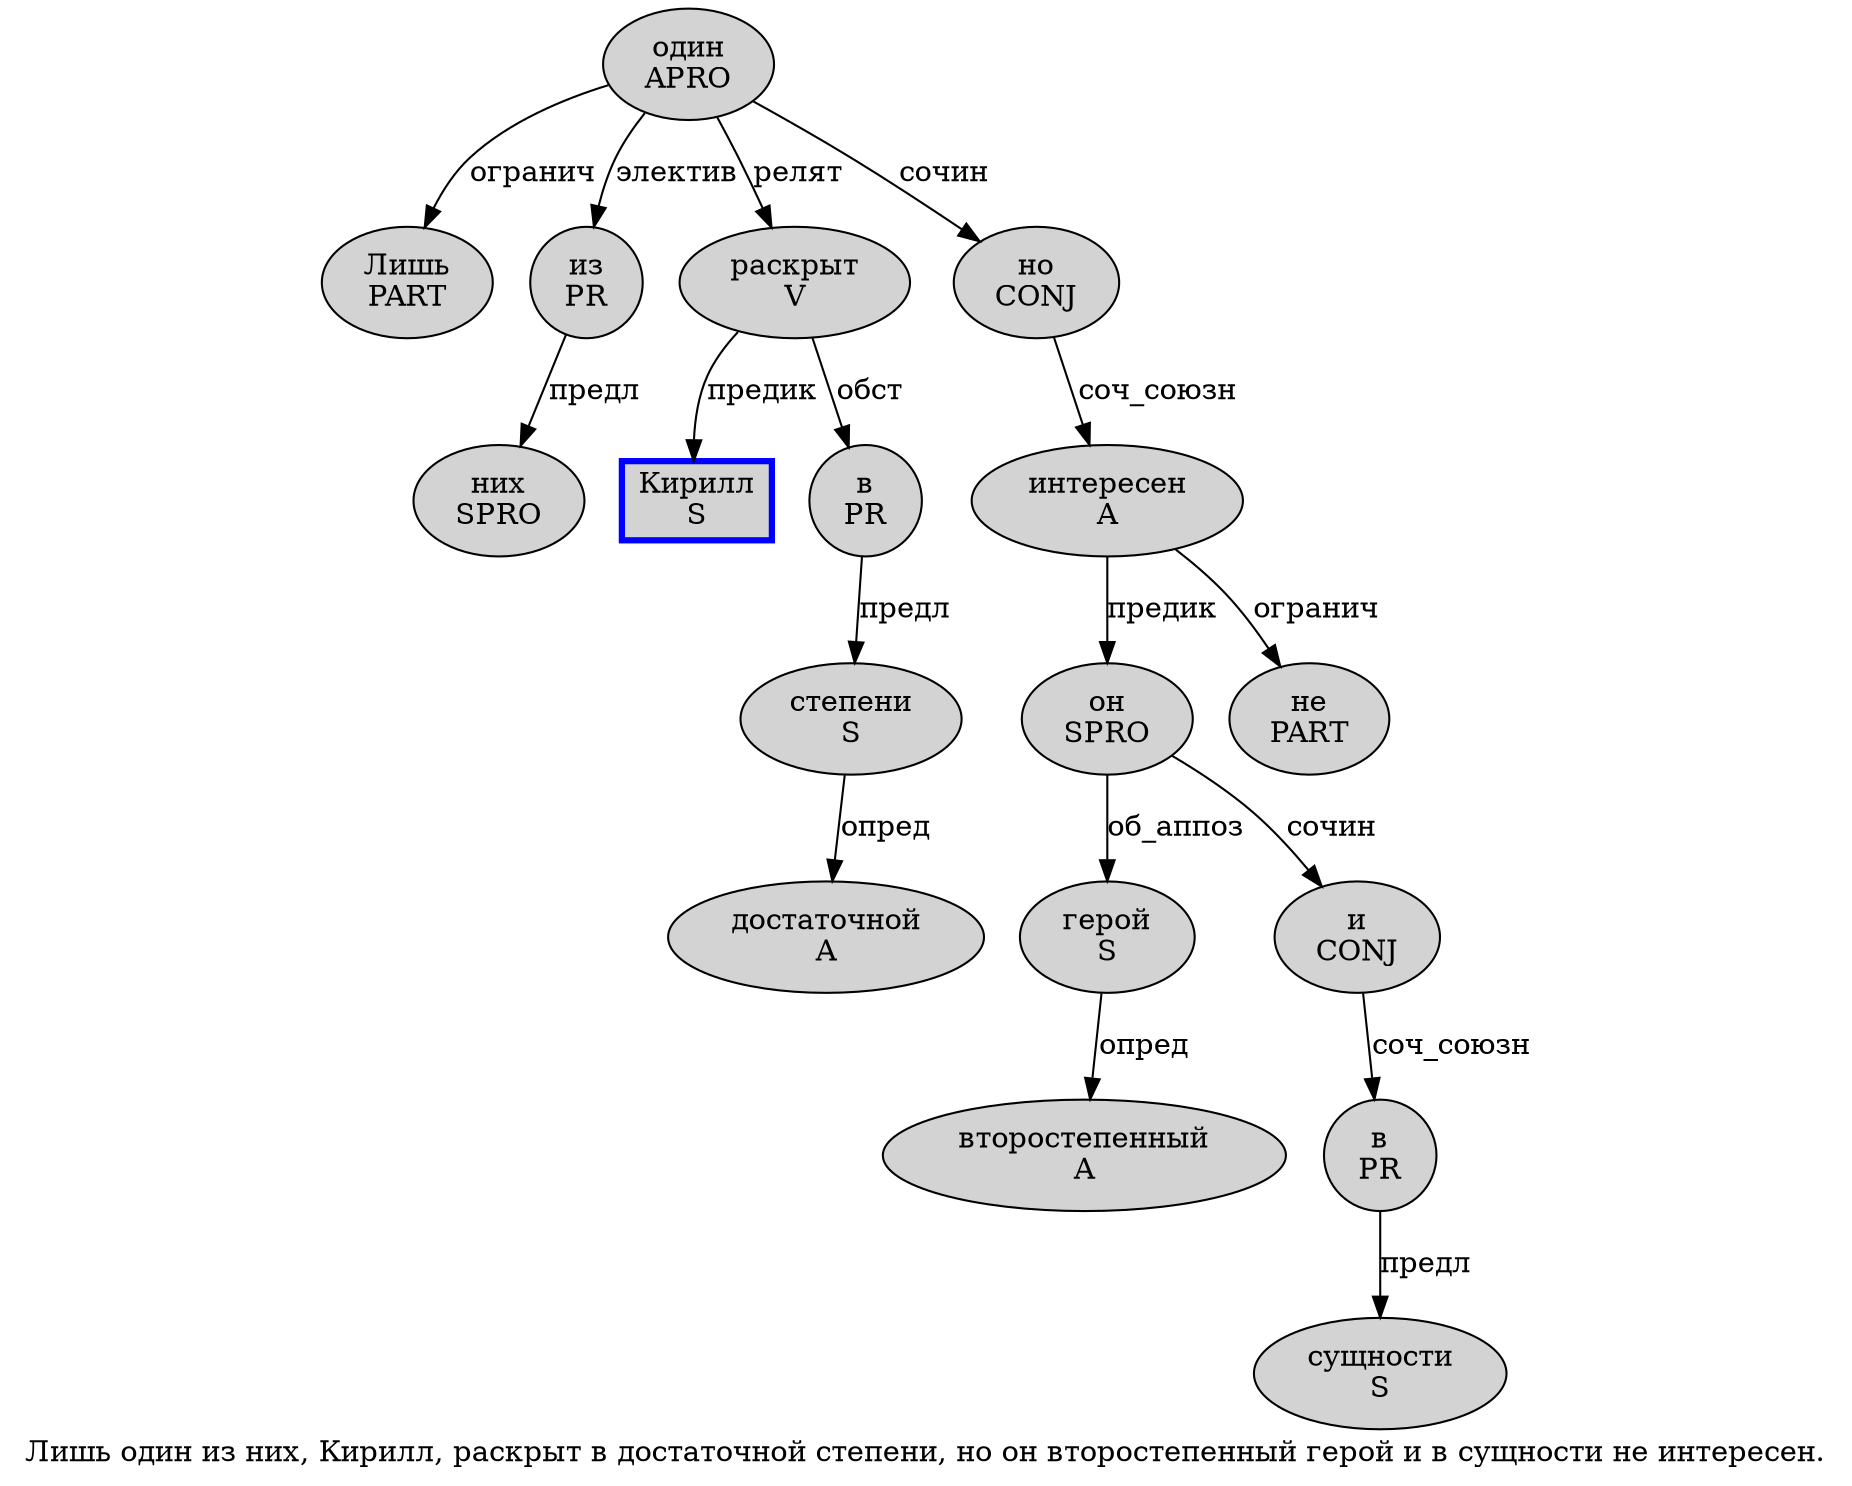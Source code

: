 digraph SENTENCE_2510 {
	graph [label="Лишь один из них, Кирилл, раскрыт в достаточной степени, но он второстепенный герой и в сущности не интересен."]
	node [style=filled]
		0 [label="Лишь
PART" color="" fillcolor=lightgray penwidth=1 shape=ellipse]
		1 [label="один
APRO" color="" fillcolor=lightgray penwidth=1 shape=ellipse]
		2 [label="из
PR" color="" fillcolor=lightgray penwidth=1 shape=ellipse]
		3 [label="них
SPRO" color="" fillcolor=lightgray penwidth=1 shape=ellipse]
		5 [label="Кирилл
S" color=blue fillcolor=lightgray penwidth=3 shape=box]
		7 [label="раскрыт
V" color="" fillcolor=lightgray penwidth=1 shape=ellipse]
		8 [label="в
PR" color="" fillcolor=lightgray penwidth=1 shape=ellipse]
		9 [label="достаточной
A" color="" fillcolor=lightgray penwidth=1 shape=ellipse]
		10 [label="степени
S" color="" fillcolor=lightgray penwidth=1 shape=ellipse]
		12 [label="но
CONJ" color="" fillcolor=lightgray penwidth=1 shape=ellipse]
		13 [label="он
SPRO" color="" fillcolor=lightgray penwidth=1 shape=ellipse]
		14 [label="второстепенный
A" color="" fillcolor=lightgray penwidth=1 shape=ellipse]
		15 [label="герой
S" color="" fillcolor=lightgray penwidth=1 shape=ellipse]
		16 [label="и
CONJ" color="" fillcolor=lightgray penwidth=1 shape=ellipse]
		17 [label="в
PR" color="" fillcolor=lightgray penwidth=1 shape=ellipse]
		18 [label="сущности
S" color="" fillcolor=lightgray penwidth=1 shape=ellipse]
		19 [label="не
PART" color="" fillcolor=lightgray penwidth=1 shape=ellipse]
		20 [label="интересен
A" color="" fillcolor=lightgray penwidth=1 shape=ellipse]
			8 -> 10 [label="предл"]
			13 -> 15 [label="об_аппоз"]
			13 -> 16 [label="сочин"]
			17 -> 18 [label="предл"]
			10 -> 9 [label="опред"]
			12 -> 20 [label="соч_союзн"]
			16 -> 17 [label="соч_союзн"]
			20 -> 13 [label="предик"]
			20 -> 19 [label="огранич"]
			15 -> 14 [label="опред"]
			1 -> 0 [label="огранич"]
			1 -> 2 [label="электив"]
			1 -> 7 [label="релят"]
			1 -> 12 [label="сочин"]
			7 -> 5 [label="предик"]
			7 -> 8 [label="обст"]
			2 -> 3 [label="предл"]
}